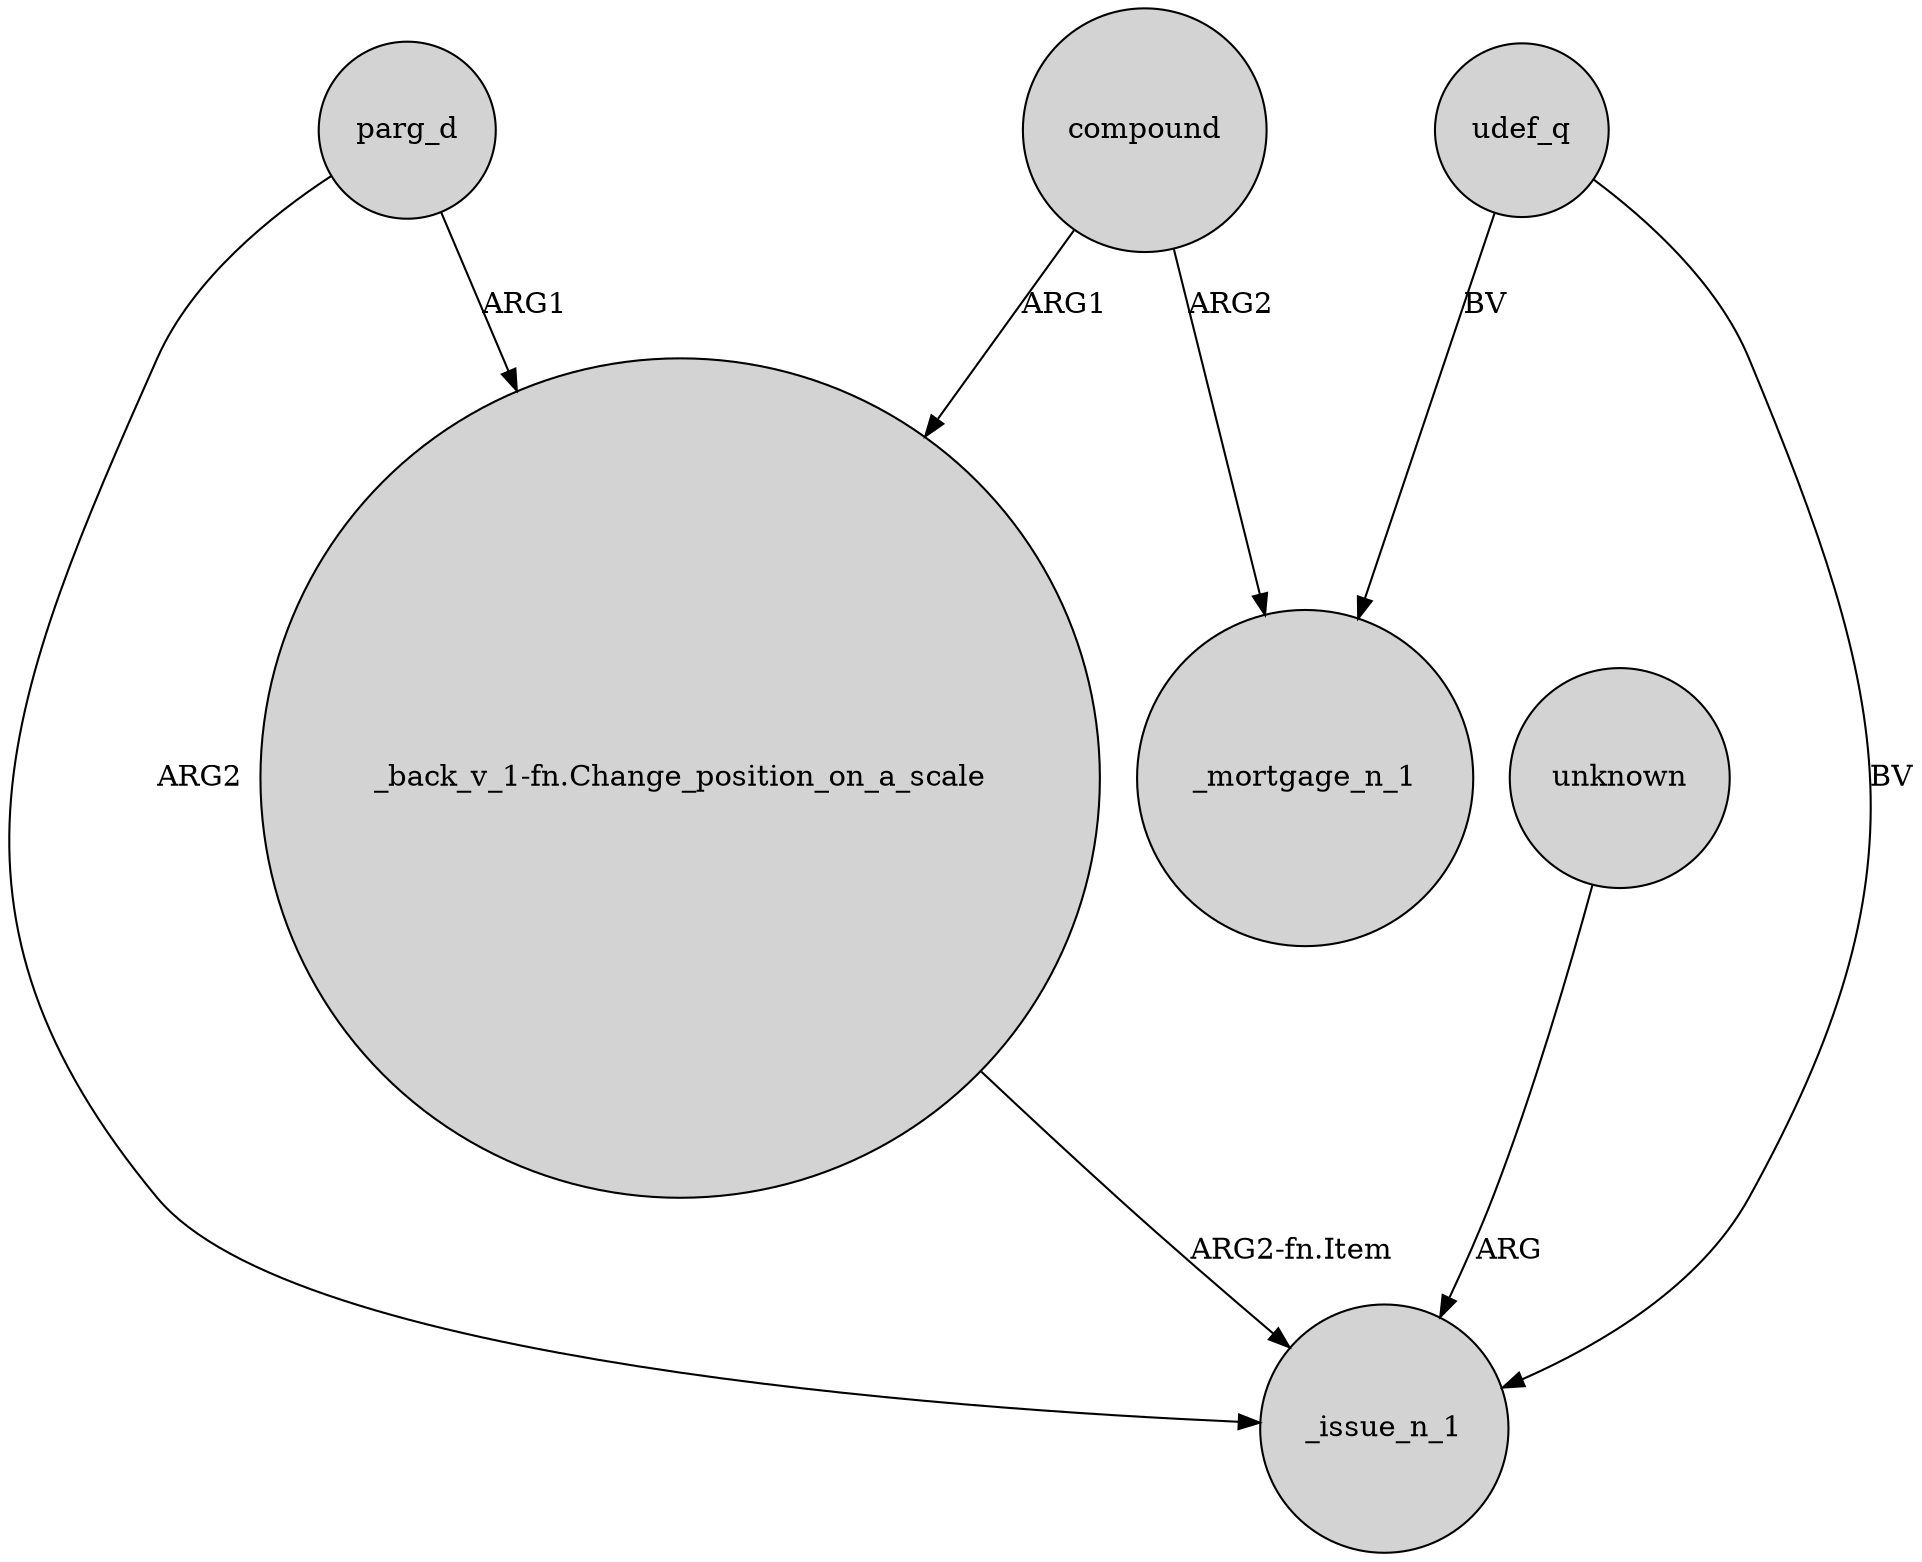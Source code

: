 digraph {
	node [shape=circle style=filled]
	compound -> "_back_v_1-fn.Change_position_on_a_scale" [label=ARG1]
	udef_q -> _issue_n_1 [label=BV]
	parg_d -> _issue_n_1 [label=ARG2]
	parg_d -> "_back_v_1-fn.Change_position_on_a_scale" [label=ARG1]
	"_back_v_1-fn.Change_position_on_a_scale" -> _issue_n_1 [label="ARG2-fn.Item"]
	compound -> _mortgage_n_1 [label=ARG2]
	udef_q -> _mortgage_n_1 [label=BV]
	unknown -> _issue_n_1 [label=ARG]
}
